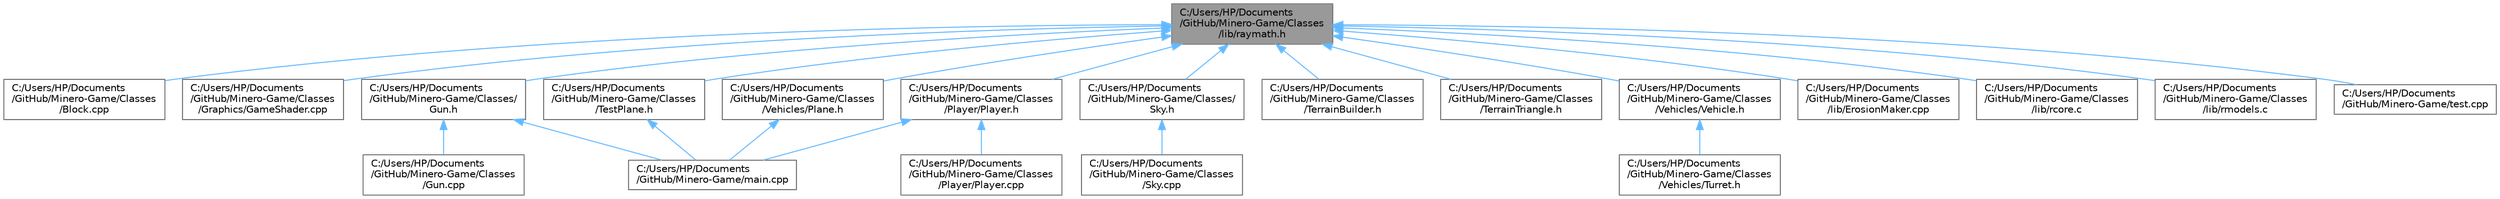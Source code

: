 digraph "C:/Users/HP/Documents/GitHub/Minero-Game/Classes/lib/raymath.h"
{
 // LATEX_PDF_SIZE
  bgcolor="transparent";
  edge [fontname=Helvetica,fontsize=10,labelfontname=Helvetica,labelfontsize=10];
  node [fontname=Helvetica,fontsize=10,shape=box,height=0.2,width=0.4];
  Node1 [id="Node000001",label="C:/Users/HP/Documents\l/GitHub/Minero-Game/Classes\l/lib/raymath.h",height=0.2,width=0.4,color="gray40", fillcolor="grey60", style="filled", fontcolor="black",tooltip=" "];
  Node1 -> Node2 [id="edge45_Node000001_Node000002",dir="back",color="steelblue1",style="solid",tooltip=" "];
  Node2 [id="Node000002",label="C:/Users/HP/Documents\l/GitHub/Minero-Game/Classes\l/Block.cpp",height=0.2,width=0.4,color="grey40", fillcolor="white", style="filled",URL="$_classes_2_block_8cpp.html",tooltip=" "];
  Node1 -> Node3 [id="edge46_Node000001_Node000003",dir="back",color="steelblue1",style="solid",tooltip=" "];
  Node3 [id="Node000003",label="C:/Users/HP/Documents\l/GitHub/Minero-Game/Classes\l/Graphics/GameShader.cpp",height=0.2,width=0.4,color="grey40", fillcolor="white", style="filled",URL="$_classes_2_graphics_2_game_shader_8cpp.html",tooltip=" "];
  Node1 -> Node4 [id="edge47_Node000001_Node000004",dir="back",color="steelblue1",style="solid",tooltip=" "];
  Node4 [id="Node000004",label="C:/Users/HP/Documents\l/GitHub/Minero-Game/Classes/\lGun.h",height=0.2,width=0.4,color="grey40", fillcolor="white", style="filled",URL="$_classes_2_gun_8h.html",tooltip=" "];
  Node4 -> Node5 [id="edge48_Node000004_Node000005",dir="back",color="steelblue1",style="solid",tooltip=" "];
  Node5 [id="Node000005",label="C:/Users/HP/Documents\l/GitHub/Minero-Game/Classes\l/Gun.cpp",height=0.2,width=0.4,color="grey40", fillcolor="white", style="filled",URL="$_classes_2_gun_8cpp.html",tooltip=" "];
  Node4 -> Node6 [id="edge49_Node000004_Node000006",dir="back",color="steelblue1",style="solid",tooltip=" "];
  Node6 [id="Node000006",label="C:/Users/HP/Documents\l/GitHub/Minero-Game/main.cpp",height=0.2,width=0.4,color="grey40", fillcolor="white", style="filled",URL="$main_8cpp.html",tooltip=" "];
  Node1 -> Node7 [id="edge50_Node000001_Node000007",dir="back",color="steelblue1",style="solid",tooltip=" "];
  Node7 [id="Node000007",label="C:/Users/HP/Documents\l/GitHub/Minero-Game/Classes\l/Player/Player.h",height=0.2,width=0.4,color="grey40", fillcolor="white", style="filled",URL="$_classes_2_player_2_player_8h.html",tooltip=" "];
  Node7 -> Node8 [id="edge51_Node000007_Node000008",dir="back",color="steelblue1",style="solid",tooltip=" "];
  Node8 [id="Node000008",label="C:/Users/HP/Documents\l/GitHub/Minero-Game/Classes\l/Player/Player.cpp",height=0.2,width=0.4,color="grey40", fillcolor="white", style="filled",URL="$_classes_2_player_2_player_8cpp.html",tooltip=" "];
  Node7 -> Node6 [id="edge52_Node000007_Node000006",dir="back",color="steelblue1",style="solid",tooltip=" "];
  Node1 -> Node9 [id="edge53_Node000001_Node000009",dir="back",color="steelblue1",style="solid",tooltip=" "];
  Node9 [id="Node000009",label="C:/Users/HP/Documents\l/GitHub/Minero-Game/Classes/\lSky.h",height=0.2,width=0.4,color="grey40", fillcolor="white", style="filled",URL="$_classes_2_sky_8h.html",tooltip=" "];
  Node9 -> Node10 [id="edge54_Node000009_Node000010",dir="back",color="steelblue1",style="solid",tooltip=" "];
  Node10 [id="Node000010",label="C:/Users/HP/Documents\l/GitHub/Minero-Game/Classes\l/Sky.cpp",height=0.2,width=0.4,color="grey40", fillcolor="white", style="filled",URL="$_classes_2_sky_8cpp.html",tooltip=" "];
  Node1 -> Node11 [id="edge55_Node000001_Node000011",dir="back",color="steelblue1",style="solid",tooltip=" "];
  Node11 [id="Node000011",label="C:/Users/HP/Documents\l/GitHub/Minero-Game/Classes\l/TerrainBuilder.h",height=0.2,width=0.4,color="grey40", fillcolor="white", style="filled",URL="$_classes_2_terrain_builder_8h.html",tooltip=" "];
  Node1 -> Node12 [id="edge56_Node000001_Node000012",dir="back",color="steelblue1",style="solid",tooltip=" "];
  Node12 [id="Node000012",label="C:/Users/HP/Documents\l/GitHub/Minero-Game/Classes\l/TerrainTriangle.h",height=0.2,width=0.4,color="grey40", fillcolor="white", style="filled",URL="$_classes_2_terrain_triangle_8h.html",tooltip=" "];
  Node1 -> Node13 [id="edge57_Node000001_Node000013",dir="back",color="steelblue1",style="solid",tooltip=" "];
  Node13 [id="Node000013",label="C:/Users/HP/Documents\l/GitHub/Minero-Game/Classes\l/TestPlane.h",height=0.2,width=0.4,color="grey40", fillcolor="white", style="filled",URL="$_classes_2_test_plane_8h.html",tooltip=" "];
  Node13 -> Node6 [id="edge58_Node000013_Node000006",dir="back",color="steelblue1",style="solid",tooltip=" "];
  Node1 -> Node14 [id="edge59_Node000001_Node000014",dir="back",color="steelblue1",style="solid",tooltip=" "];
  Node14 [id="Node000014",label="C:/Users/HP/Documents\l/GitHub/Minero-Game/Classes\l/Vehicles/Plane.h",height=0.2,width=0.4,color="grey40", fillcolor="white", style="filled",URL="$_classes_2_vehicles_2_plane_8h.html",tooltip=" "];
  Node14 -> Node6 [id="edge60_Node000014_Node000006",dir="back",color="steelblue1",style="solid",tooltip=" "];
  Node1 -> Node15 [id="edge61_Node000001_Node000015",dir="back",color="steelblue1",style="solid",tooltip=" "];
  Node15 [id="Node000015",label="C:/Users/HP/Documents\l/GitHub/Minero-Game/Classes\l/Vehicles/Vehicle.h",height=0.2,width=0.4,color="grey40", fillcolor="white", style="filled",URL="$_classes_2_vehicles_2_vehicle_8h.html",tooltip=" "];
  Node15 -> Node16 [id="edge62_Node000015_Node000016",dir="back",color="steelblue1",style="solid",tooltip=" "];
  Node16 [id="Node000016",label="C:/Users/HP/Documents\l/GitHub/Minero-Game/Classes\l/Vehicles/Turret.h",height=0.2,width=0.4,color="grey40", fillcolor="white", style="filled",URL="$_classes_2_vehicles_2_turret_8h.html",tooltip=" "];
  Node1 -> Node17 [id="edge63_Node000001_Node000017",dir="back",color="steelblue1",style="solid",tooltip=" "];
  Node17 [id="Node000017",label="C:/Users/HP/Documents\l/GitHub/Minero-Game/Classes\l/lib/ErosionMaker.cpp",height=0.2,width=0.4,color="grey40", fillcolor="white", style="filled",URL="$_classes_2lib_2_erosion_maker_8cpp.html",tooltip=" "];
  Node1 -> Node18 [id="edge64_Node000001_Node000018",dir="back",color="steelblue1",style="solid",tooltip=" "];
  Node18 [id="Node000018",label="C:/Users/HP/Documents\l/GitHub/Minero-Game/Classes\l/lib/rcore.c",height=0.2,width=0.4,color="grey40", fillcolor="white", style="filled",URL="$_classes_2lib_2rcore_8c.html",tooltip=" "];
  Node1 -> Node19 [id="edge65_Node000001_Node000019",dir="back",color="steelblue1",style="solid",tooltip=" "];
  Node19 [id="Node000019",label="C:/Users/HP/Documents\l/GitHub/Minero-Game/Classes\l/lib/rmodels.c",height=0.2,width=0.4,color="grey40", fillcolor="white", style="filled",URL="$_classes_2lib_2rmodels_8c.html",tooltip=" "];
  Node1 -> Node20 [id="edge66_Node000001_Node000020",dir="back",color="steelblue1",style="solid",tooltip=" "];
  Node20 [id="Node000020",label="C:/Users/HP/Documents\l/GitHub/Minero-Game/test.cpp",height=0.2,width=0.4,color="grey40", fillcolor="white", style="filled",URL="$test_8cpp.html",tooltip=" "];
}

